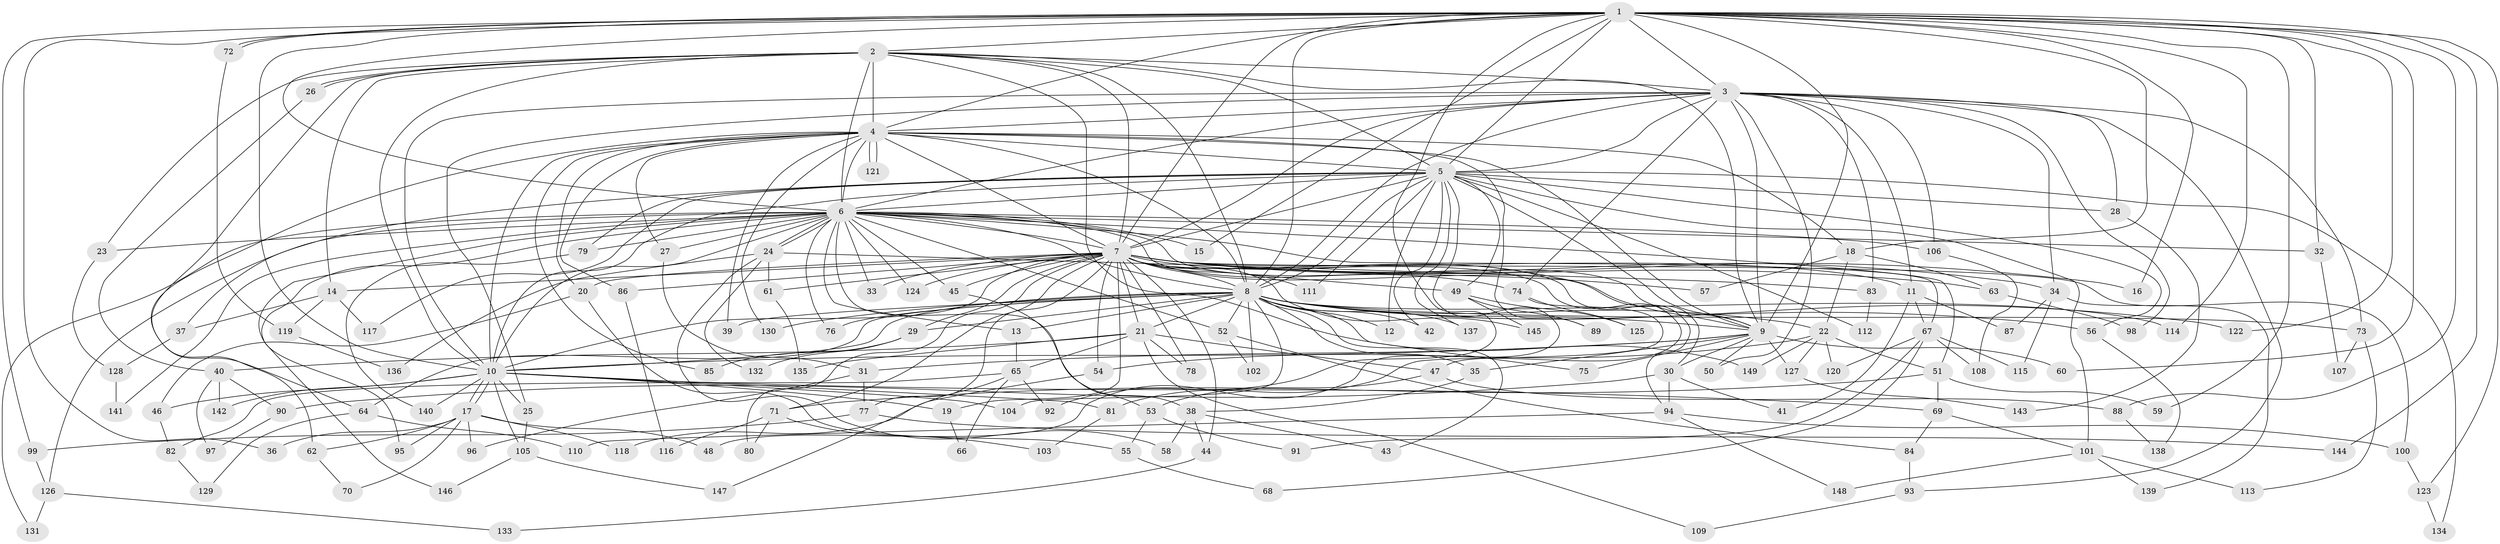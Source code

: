 // Generated by graph-tools (version 1.1) at 2025/01/03/09/25 03:01:13]
// undirected, 149 vertices, 323 edges
graph export_dot {
graph [start="1"]
  node [color=gray90,style=filled];
  1;
  2;
  3;
  4;
  5;
  6;
  7;
  8;
  9;
  10;
  11;
  12;
  13;
  14;
  15;
  16;
  17;
  18;
  19;
  20;
  21;
  22;
  23;
  24;
  25;
  26;
  27;
  28;
  29;
  30;
  31;
  32;
  33;
  34;
  35;
  36;
  37;
  38;
  39;
  40;
  41;
  42;
  43;
  44;
  45;
  46;
  47;
  48;
  49;
  50;
  51;
  52;
  53;
  54;
  55;
  56;
  57;
  58;
  59;
  60;
  61;
  62;
  63;
  64;
  65;
  66;
  67;
  68;
  69;
  70;
  71;
  72;
  73;
  74;
  75;
  76;
  77;
  78;
  79;
  80;
  81;
  82;
  83;
  84;
  85;
  86;
  87;
  88;
  89;
  90;
  91;
  92;
  93;
  94;
  95;
  96;
  97;
  98;
  99;
  100;
  101;
  102;
  103;
  104;
  105;
  106;
  107;
  108;
  109;
  110;
  111;
  112;
  113;
  114;
  115;
  116;
  117;
  118;
  119;
  120;
  121;
  122;
  123;
  124;
  125;
  126;
  127;
  128;
  129;
  130;
  131;
  132;
  133;
  134;
  135;
  136;
  137;
  138;
  139;
  140;
  141;
  142;
  143;
  144;
  145;
  146;
  147;
  148;
  149;
  1 -- 2;
  1 -- 3;
  1 -- 4;
  1 -- 5;
  1 -- 6;
  1 -- 7;
  1 -- 8;
  1 -- 9;
  1 -- 10;
  1 -- 15;
  1 -- 16;
  1 -- 18;
  1 -- 32;
  1 -- 36;
  1 -- 59;
  1 -- 60;
  1 -- 72;
  1 -- 72;
  1 -- 88;
  1 -- 92;
  1 -- 99;
  1 -- 114;
  1 -- 122;
  1 -- 123;
  1 -- 144;
  2 -- 3;
  2 -- 4;
  2 -- 5;
  2 -- 6;
  2 -- 7;
  2 -- 8;
  2 -- 9;
  2 -- 10;
  2 -- 14;
  2 -- 23;
  2 -- 26;
  2 -- 26;
  2 -- 64;
  2 -- 149;
  3 -- 4;
  3 -- 5;
  3 -- 6;
  3 -- 7;
  3 -- 8;
  3 -- 9;
  3 -- 10;
  3 -- 11;
  3 -- 25;
  3 -- 28;
  3 -- 34;
  3 -- 50;
  3 -- 73;
  3 -- 74;
  3 -- 83;
  3 -- 93;
  3 -- 98;
  3 -- 106;
  4 -- 5;
  4 -- 6;
  4 -- 7;
  4 -- 8;
  4 -- 9;
  4 -- 10;
  4 -- 18;
  4 -- 20;
  4 -- 27;
  4 -- 39;
  4 -- 62;
  4 -- 85;
  4 -- 86;
  4 -- 89;
  4 -- 121;
  4 -- 121;
  4 -- 130;
  5 -- 6;
  5 -- 7;
  5 -- 8;
  5 -- 9;
  5 -- 10;
  5 -- 12;
  5 -- 28;
  5 -- 37;
  5 -- 42;
  5 -- 48;
  5 -- 49;
  5 -- 56;
  5 -- 79;
  5 -- 101;
  5 -- 111;
  5 -- 112;
  5 -- 117;
  5 -- 134;
  5 -- 137;
  6 -- 7;
  6 -- 8;
  6 -- 9;
  6 -- 10;
  6 -- 13;
  6 -- 15;
  6 -- 23;
  6 -- 24;
  6 -- 24;
  6 -- 27;
  6 -- 30;
  6 -- 32;
  6 -- 33;
  6 -- 38;
  6 -- 45;
  6 -- 51;
  6 -- 52;
  6 -- 67;
  6 -- 76;
  6 -- 79;
  6 -- 95;
  6 -- 106;
  6 -- 124;
  6 -- 126;
  6 -- 131;
  6 -- 141;
  6 -- 146;
  7 -- 8;
  7 -- 9;
  7 -- 10;
  7 -- 11;
  7 -- 14;
  7 -- 16;
  7 -- 19;
  7 -- 20;
  7 -- 21;
  7 -- 29;
  7 -- 33;
  7 -- 34;
  7 -- 44;
  7 -- 45;
  7 -- 47;
  7 -- 49;
  7 -- 54;
  7 -- 57;
  7 -- 61;
  7 -- 63;
  7 -- 71;
  7 -- 74;
  7 -- 77;
  7 -- 78;
  7 -- 80;
  7 -- 86;
  7 -- 94;
  7 -- 100;
  7 -- 111;
  7 -- 124;
  7 -- 145;
  8 -- 9;
  8 -- 10;
  8 -- 12;
  8 -- 13;
  8 -- 21;
  8 -- 22;
  8 -- 29;
  8 -- 35;
  8 -- 39;
  8 -- 42;
  8 -- 43;
  8 -- 52;
  8 -- 56;
  8 -- 64;
  8 -- 73;
  8 -- 75;
  8 -- 76;
  8 -- 102;
  8 -- 104;
  8 -- 114;
  8 -- 122;
  8 -- 130;
  8 -- 137;
  9 -- 10;
  9 -- 30;
  9 -- 31;
  9 -- 35;
  9 -- 50;
  9 -- 60;
  9 -- 75;
  9 -- 127;
  10 -- 17;
  10 -- 17;
  10 -- 19;
  10 -- 25;
  10 -- 46;
  10 -- 69;
  10 -- 81;
  10 -- 104;
  10 -- 105;
  10 -- 140;
  10 -- 142;
  11 -- 41;
  11 -- 67;
  11 -- 87;
  13 -- 65;
  14 -- 37;
  14 -- 117;
  14 -- 119;
  17 -- 36;
  17 -- 48;
  17 -- 62;
  17 -- 70;
  17 -- 95;
  17 -- 96;
  17 -- 118;
  18 -- 22;
  18 -- 57;
  18 -- 63;
  19 -- 66;
  20 -- 46;
  20 -- 55;
  21 -- 40;
  21 -- 47;
  21 -- 65;
  21 -- 78;
  21 -- 109;
  21 -- 135;
  22 -- 51;
  22 -- 54;
  22 -- 120;
  22 -- 127;
  22 -- 149;
  23 -- 128;
  24 -- 58;
  24 -- 61;
  24 -- 83;
  24 -- 132;
  24 -- 136;
  25 -- 105;
  26 -- 40;
  27 -- 31;
  28 -- 143;
  29 -- 85;
  29 -- 132;
  30 -- 41;
  30 -- 90;
  30 -- 94;
  31 -- 77;
  31 -- 96;
  32 -- 107;
  34 -- 87;
  34 -- 115;
  34 -- 139;
  35 -- 38;
  37 -- 128;
  38 -- 43;
  38 -- 44;
  38 -- 58;
  40 -- 90;
  40 -- 97;
  40 -- 142;
  44 -- 133;
  45 -- 53;
  46 -- 82;
  47 -- 53;
  47 -- 88;
  49 -- 89;
  49 -- 125;
  49 -- 145;
  51 -- 59;
  51 -- 69;
  51 -- 71;
  52 -- 84;
  52 -- 102;
  53 -- 55;
  53 -- 91;
  54 -- 118;
  55 -- 68;
  56 -- 138;
  61 -- 135;
  62 -- 70;
  63 -- 98;
  64 -- 110;
  64 -- 129;
  65 -- 66;
  65 -- 82;
  65 -- 92;
  65 -- 147;
  67 -- 68;
  67 -- 91;
  67 -- 108;
  67 -- 115;
  67 -- 120;
  69 -- 84;
  69 -- 101;
  71 -- 80;
  71 -- 103;
  71 -- 116;
  72 -- 119;
  73 -- 107;
  73 -- 113;
  74 -- 81;
  74 -- 125;
  77 -- 99;
  77 -- 144;
  79 -- 140;
  81 -- 103;
  82 -- 129;
  83 -- 112;
  84 -- 93;
  86 -- 116;
  88 -- 138;
  90 -- 97;
  93 -- 109;
  94 -- 100;
  94 -- 110;
  94 -- 148;
  99 -- 126;
  100 -- 123;
  101 -- 113;
  101 -- 139;
  101 -- 148;
  105 -- 146;
  105 -- 147;
  106 -- 108;
  119 -- 136;
  123 -- 134;
  126 -- 131;
  126 -- 133;
  127 -- 143;
  128 -- 141;
}
